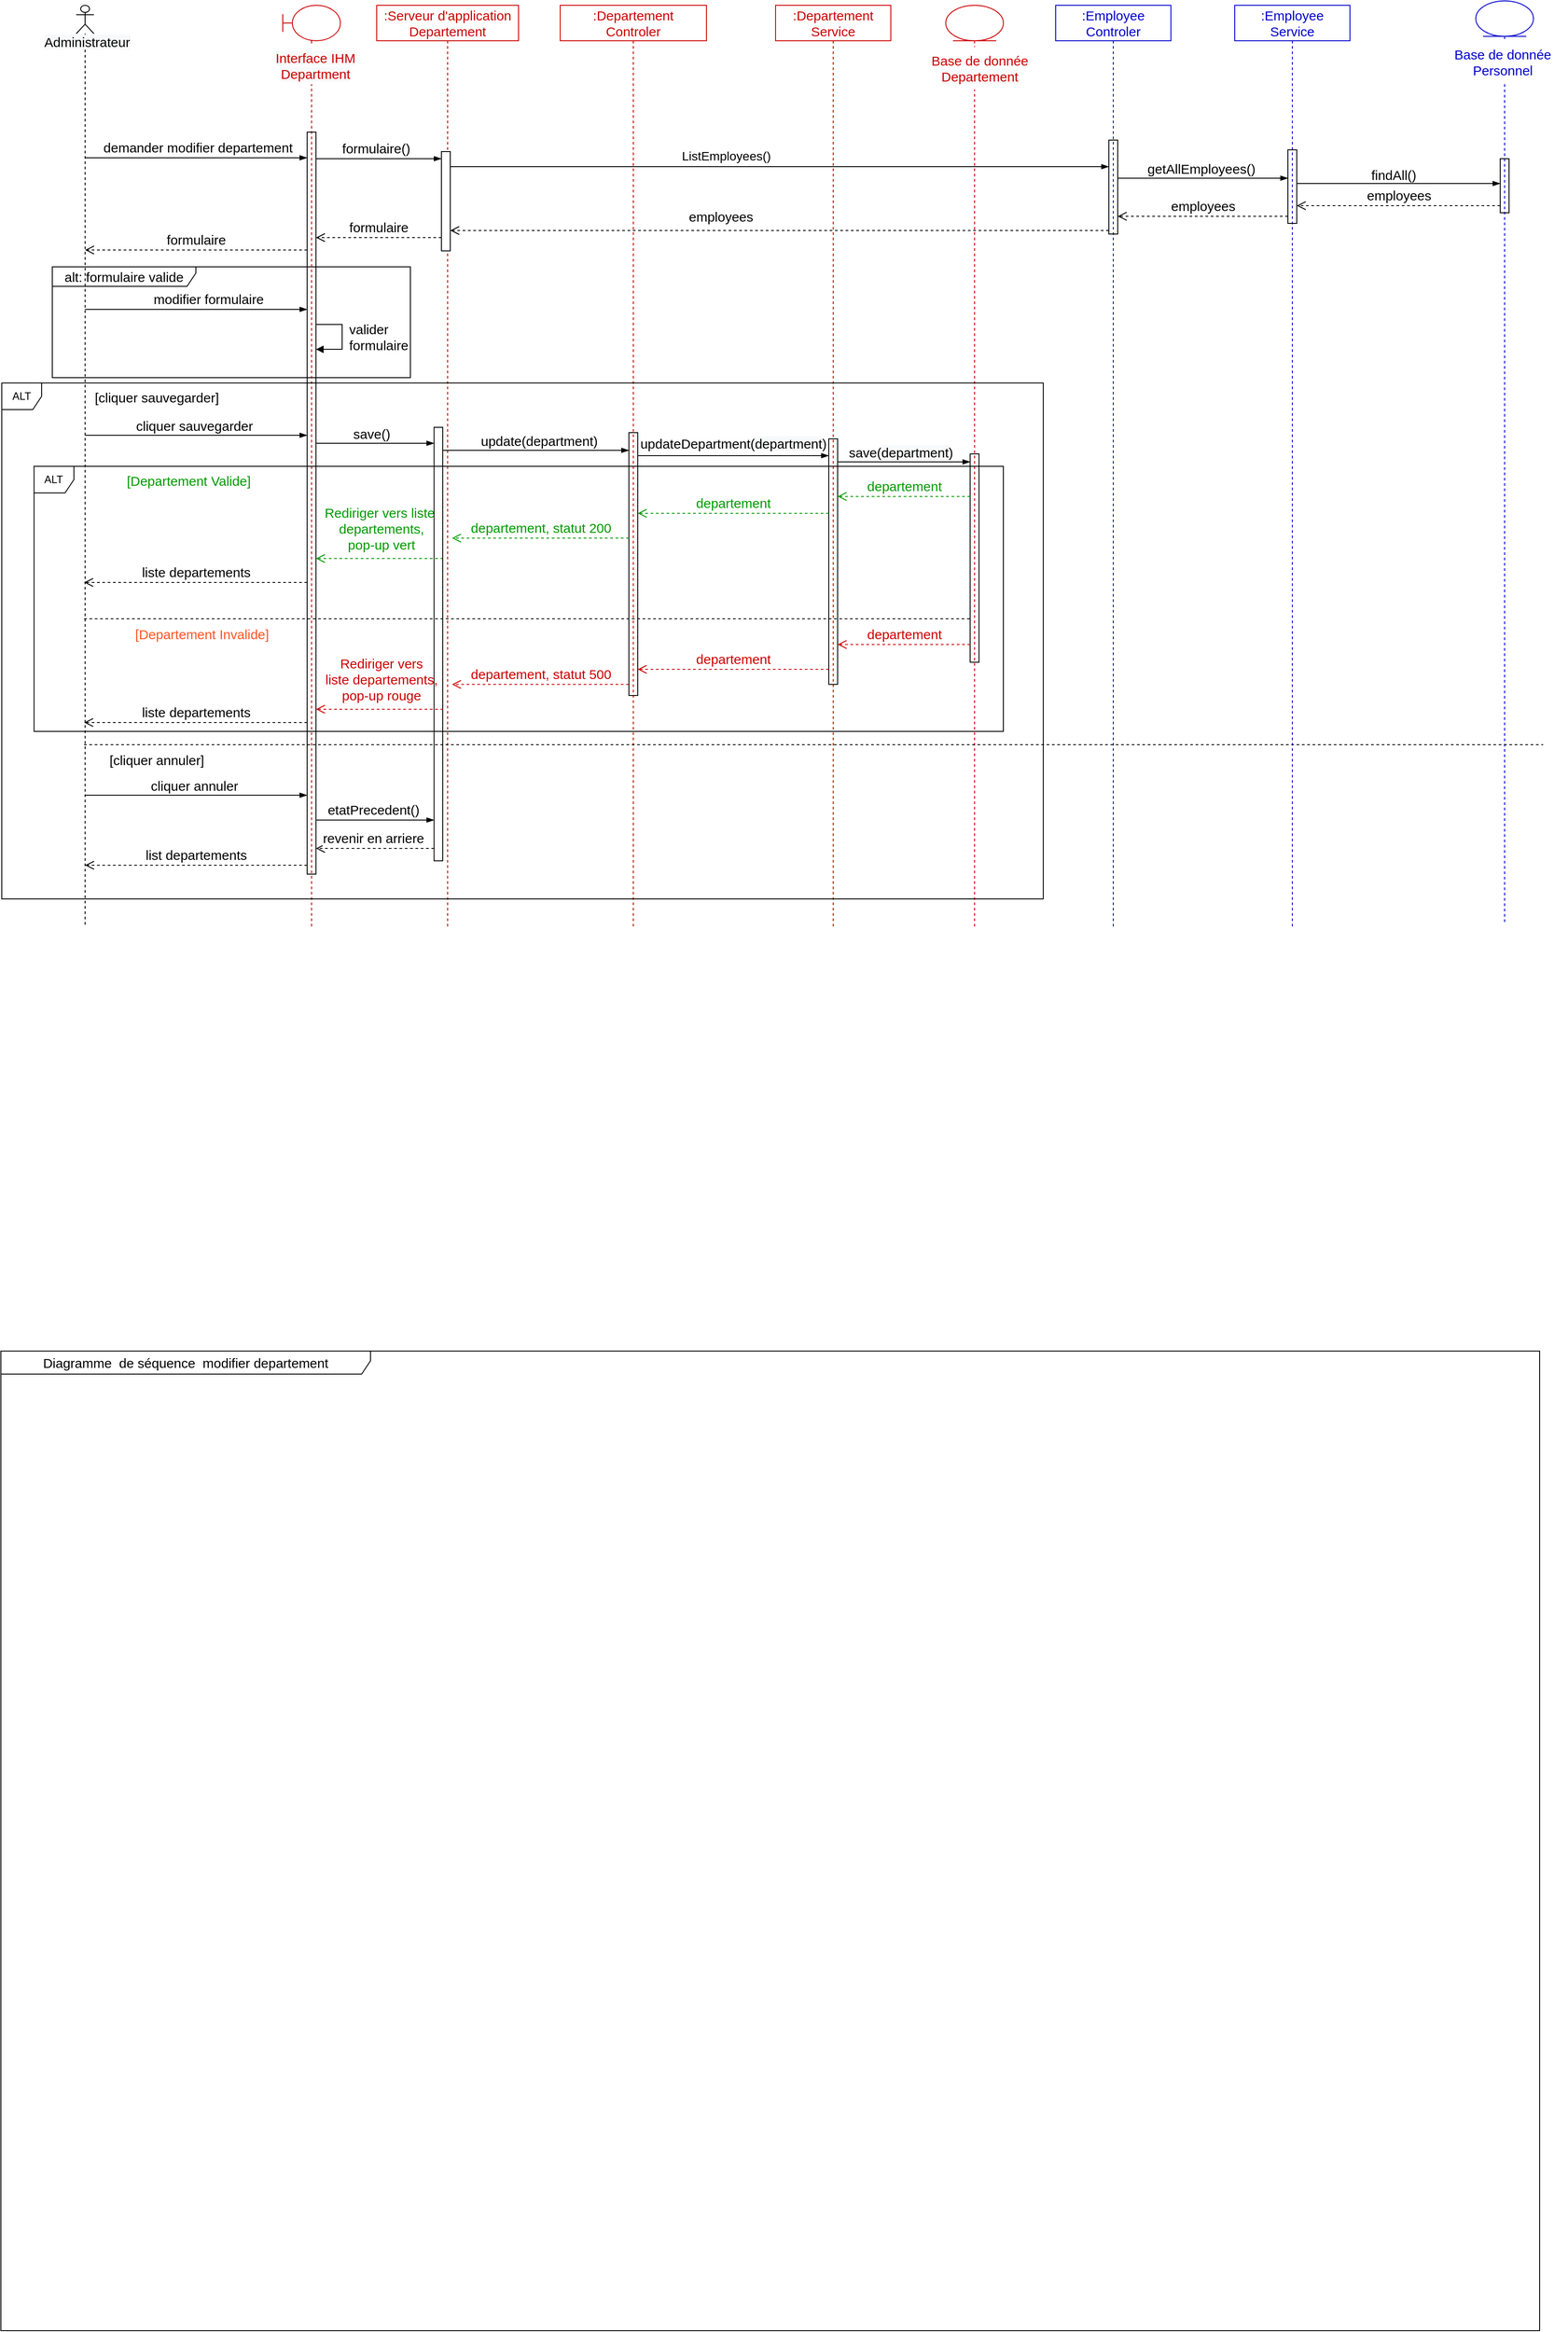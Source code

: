 <mxfile version="20.2.3" type="github">
  <diagram id="Mkl_PsdnmxrldSqLvvV-" name="Page-1">
    <mxGraphModel dx="1138" dy="635" grid="0" gridSize="10" guides="1" tooltips="1" connect="1" arrows="1" fold="1" page="1" pageScale="1" pageWidth="827" pageHeight="1169" math="0" shadow="0">
      <root>
        <mxCell id="0" />
        <mxCell id="1" parent="0" />
        <mxCell id="fcN-yEFnmqgdUuzDJul8-66" value="&lt;font style=&quot;font-size: 15px;&quot;&gt;alt: formulaire valide&lt;/font&gt;" style="shape=umlFrame;whiteSpace=wrap;html=1;width=162;height=22;" vertex="1" parent="1">
          <mxGeometry x="83" y="360" width="404" height="125" as="geometry" />
        </mxCell>
        <mxCell id="fcN-yEFnmqgdUuzDJul8-67" value=":Departement&lt;br&gt;Controler" style="shape=umlLifeline;perimeter=lifelinePerimeter;whiteSpace=wrap;html=1;container=1;collapsible=0;recursiveResize=0;outlineConnect=0;rounded=0;shadow=0;glass=0;sketch=0;fillColor=none;fontSize=15;fontColor=#CC0000;strokeColor=#CC0000;" vertex="1" parent="1">
          <mxGeometry x="656" y="65" width="165" height="1040" as="geometry" />
        </mxCell>
        <mxCell id="fcN-yEFnmqgdUuzDJul8-68" value="" style="html=1;points=[];perimeter=orthogonalPerimeter;rounded=0;shadow=0;glass=0;sketch=0;fontSize=15;fillColor=none;" vertex="1" parent="fcN-yEFnmqgdUuzDJul8-67">
          <mxGeometry x="77.5" y="482" width="10" height="296.5" as="geometry" />
        </mxCell>
        <mxCell id="fcN-yEFnmqgdUuzDJul8-69" style="edgeStyle=none;rounded=0;orthogonalLoop=1;jettySize=auto;html=1;fontSize=15;fontColor=#000000;strokeColor=#000000;endArrow=none;endFill=0;dashed=1;" edge="1" parent="1" target="fcN-yEFnmqgdUuzDJul8-75">
          <mxGeometry relative="1" as="geometry">
            <Array as="points">
              <mxPoint x="238" y="757" />
            </Array>
            <mxPoint x="118.962" y="757.0" as="sourcePoint" />
          </mxGeometry>
        </mxCell>
        <mxCell id="fcN-yEFnmqgdUuzDJul8-70" value="" style="shape=umlLifeline;participant=umlActor;perimeter=lifelinePerimeter;whiteSpace=wrap;html=1;container=1;collapsible=0;recursiveResize=0;verticalAlign=top;spacingTop=36;outlineConnect=0;fillColor=none;size=32;sketch=0;shadow=0;rounded=0;glass=0;" vertex="1" parent="1">
          <mxGeometry x="110" y="65" width="20" height="1040" as="geometry" />
        </mxCell>
        <mxCell id="fcN-yEFnmqgdUuzDJul8-71" value="&lt;span style=&quot;color: rgb(0, 0, 0); font-family: Helvetica; font-size: 15px; font-style: normal; font-variant-ligatures: normal; font-variant-caps: normal; font-weight: 400; letter-spacing: normal; orphans: 2; text-align: center; text-indent: 0px; text-transform: none; widows: 2; word-spacing: 0px; -webkit-text-stroke-width: 0px; background-color: rgb(248, 249, 250); text-decoration-thickness: initial; text-decoration-style: initial; text-decoration-color: initial; float: none; display: inline !important;&quot;&gt;Administrateur&lt;/span&gt;" style="text;whiteSpace=wrap;html=1;fontSize=15;" vertex="1" parent="1">
          <mxGeometry x="72" y="91" width="105" height="36" as="geometry" />
        </mxCell>
        <mxCell id="fcN-yEFnmqgdUuzDJul8-72" value=":Departement&lt;br&gt;Service" style="shape=umlLifeline;perimeter=lifelinePerimeter;whiteSpace=wrap;html=1;container=1;collapsible=0;recursiveResize=0;outlineConnect=0;rounded=0;shadow=0;glass=0;sketch=0;fillColor=none;fontSize=15;fontColor=#CC0000;strokeColor=#CC0000;" vertex="1" parent="1">
          <mxGeometry x="899" y="65" width="130" height="1040" as="geometry" />
        </mxCell>
        <mxCell id="fcN-yEFnmqgdUuzDJul8-73" value="" style="html=1;points=[];perimeter=orthogonalPerimeter;rounded=0;shadow=0;glass=0;sketch=0;fontSize=15;fillColor=none;" vertex="1" parent="fcN-yEFnmqgdUuzDJul8-72">
          <mxGeometry x="60" y="489" width="10" height="277" as="geometry" />
        </mxCell>
        <mxCell id="fcN-yEFnmqgdUuzDJul8-74" value="" style="shape=umlLifeline;participant=umlEntity;perimeter=lifelinePerimeter;whiteSpace=wrap;html=1;container=1;collapsible=0;recursiveResize=0;verticalAlign=top;spacingTop=36;outlineConnect=0;rounded=0;shadow=0;glass=0;sketch=0;fontSize=15;fillColor=none;fontColor=#CC6600;strokeColor=#CC0000;" vertex="1" parent="1">
          <mxGeometry x="1091" y="65" width="65" height="1040" as="geometry" />
        </mxCell>
        <mxCell id="fcN-yEFnmqgdUuzDJul8-75" value="" style="html=1;points=[];perimeter=orthogonalPerimeter;rounded=0;shadow=0;glass=0;sketch=0;fontSize=15;fillColor=none;" vertex="1" parent="fcN-yEFnmqgdUuzDJul8-74">
          <mxGeometry x="27.5" y="506" width="10" height="235" as="geometry" />
        </mxCell>
        <mxCell id="fcN-yEFnmqgdUuzDJul8-76" value="&lt;span style=&quot;font-family: Helvetica; font-size: 15px; font-style: normal; font-variant-ligatures: normal; font-variant-caps: normal; font-weight: 400; letter-spacing: normal; orphans: 2; text-indent: 0px; text-transform: none; widows: 2; word-spacing: 0px; -webkit-text-stroke-width: 0px; text-decoration-thickness: initial; text-decoration-style: initial; text-decoration-color: initial; float: none; display: inline !important;&quot;&gt;Base de donnée&lt;br&gt;&lt;span style=&quot;background-color: rgb(248, 249, 250);&quot;&gt;Departement&lt;/span&gt;&lt;br&gt;&lt;/span&gt;" style="text;whiteSpace=wrap;html=1;fontSize=15;align=center;fillColor=default;fontColor=#CC0000;labelBackgroundColor=default;" vertex="1" parent="fcN-yEFnmqgdUuzDJul8-74">
          <mxGeometry x="-21" y="47" width="119" height="48" as="geometry" />
        </mxCell>
        <mxCell id="fcN-yEFnmqgdUuzDJul8-77" value="" style="shape=umlLifeline;participant=umlBoundary;perimeter=lifelinePerimeter;whiteSpace=wrap;html=1;container=1;collapsible=0;recursiveResize=0;verticalAlign=top;spacingTop=36;outlineConnect=0;rounded=0;shadow=0;glass=0;sketch=0;fontSize=15;fillColor=none;fontColor=#CC6600;strokeColor=#CC0000;" vertex="1" parent="1">
          <mxGeometry x="343" y="65" width="65" height="1040" as="geometry" />
        </mxCell>
        <mxCell id="fcN-yEFnmqgdUuzDJul8-78" value="&lt;span style=&quot;font-family: Helvetica; font-size: 15px; font-style: normal; font-variant-ligatures: normal; font-variant-caps: normal; font-weight: 400; letter-spacing: normal; orphans: 2; text-indent: 0px; text-transform: none; widows: 2; word-spacing: 0px; -webkit-text-stroke-width: 0px; background-color: rgb(248, 249, 250); text-decoration-thickness: initial; text-decoration-style: initial; text-decoration-color: initial; float: none; display: inline !important;&quot;&gt;Interface IHM&lt;/span&gt;&lt;br style=&quot;font-family: Helvetica; font-size: 15px; font-style: normal; font-variant-ligatures: normal; font-variant-caps: normal; font-weight: 400; letter-spacing: normal; orphans: 2; text-indent: 0px; text-transform: none; widows: 2; word-spacing: 0px; -webkit-text-stroke-width: 0px; background-color: rgb(248, 249, 250); text-decoration-thickness: initial; text-decoration-style: initial; text-decoration-color: initial;&quot;&gt;&lt;span style=&quot;font-family: Helvetica; font-size: 15px; font-style: normal; font-variant-ligatures: normal; font-variant-caps: normal; font-weight: 400; letter-spacing: normal; orphans: 2; text-indent: 0px; text-transform: none; widows: 2; word-spacing: 0px; -webkit-text-stroke-width: 0px; background-color: rgb(248, 249, 250); text-decoration-thickness: initial; text-decoration-style: initial; text-decoration-color: initial; float: none; display: inline !important;&quot;&gt;Department&lt;/span&gt;" style="text;whiteSpace=wrap;html=1;fontSize=15;align=center;fillColor=default;fontColor=#CC0000;" vertex="1" parent="fcN-yEFnmqgdUuzDJul8-77">
          <mxGeometry x="-24" y="44" width="122" height="45" as="geometry" />
        </mxCell>
        <mxCell id="fcN-yEFnmqgdUuzDJul8-79" value="" style="html=1;points=[];perimeter=orthogonalPerimeter;rounded=0;shadow=0;glass=0;sketch=0;fontSize=15;fillColor=none;" vertex="1" parent="fcN-yEFnmqgdUuzDJul8-77">
          <mxGeometry x="27.5" y="143" width="10" height="837" as="geometry" />
        </mxCell>
        <mxCell id="fcN-yEFnmqgdUuzDJul8-80" value="valider&lt;br&gt;formulaire" style="edgeStyle=orthogonalEdgeStyle;html=1;align=left;spacingLeft=2;endArrow=block;rounded=0;fontSize=15;labelBackgroundColor=none;" edge="1" parent="fcN-yEFnmqgdUuzDJul8-77">
          <mxGeometry x="-0.001" y="4" relative="1" as="geometry">
            <mxPoint x="37.5" y="360.037" as="sourcePoint" />
            <Array as="points">
              <mxPoint x="67" y="360" />
              <mxPoint x="67" y="388" />
            </Array>
            <mxPoint x="37.5" y="388.037" as="targetPoint" />
            <mxPoint as="offset" />
          </mxGeometry>
        </mxCell>
        <mxCell id="fcN-yEFnmqgdUuzDJul8-81" value="" style="edgeStyle=elbowEdgeStyle;fontSize=12;html=1;endArrow=blockThin;endFill=1;rounded=0;" edge="1" parent="1" source="fcN-yEFnmqgdUuzDJul8-70" target="fcN-yEFnmqgdUuzDJul8-79">
          <mxGeometry width="160" relative="1" as="geometry">
            <mxPoint x="628" y="319" as="sourcePoint" />
            <mxPoint x="788" y="319" as="targetPoint" />
            <Array as="points">
              <mxPoint x="190" y="237" />
              <mxPoint x="171" y="210" />
            </Array>
          </mxGeometry>
        </mxCell>
        <mxCell id="fcN-yEFnmqgdUuzDJul8-82" value="demander modifier departement" style="edgeLabel;html=1;align=center;verticalAlign=middle;resizable=0;points=[];fontSize=15;" vertex="1" connectable="0" parent="fcN-yEFnmqgdUuzDJul8-81">
          <mxGeometry x="-0.395" relative="1" as="geometry">
            <mxPoint x="51" y="-12" as="offset" />
          </mxGeometry>
        </mxCell>
        <mxCell id="fcN-yEFnmqgdUuzDJul8-83" value="" style="edgeStyle=elbowEdgeStyle;fontSize=12;html=1;endArrow=blockThin;endFill=1;rounded=0;" edge="1" parent="1" source="fcN-yEFnmqgdUuzDJul8-68" target="fcN-yEFnmqgdUuzDJul8-73">
          <mxGeometry width="160" relative="1" as="geometry">
            <mxPoint x="743.5" y="573" as="sourcePoint" />
            <mxPoint x="959" y="573" as="targetPoint" />
            <Array as="points">
              <mxPoint x="778" y="573" />
              <mxPoint x="753" y="364" />
              <mxPoint x="602" y="349" />
              <mxPoint x="527" y="378" />
            </Array>
          </mxGeometry>
        </mxCell>
        <mxCell id="fcN-yEFnmqgdUuzDJul8-84" value="updateDepartment(&lt;span style=&quot;background-color: rgb(248, 249, 250);&quot;&gt;department&lt;/span&gt;)" style="edgeLabel;html=1;align=center;verticalAlign=middle;resizable=0;points=[];fontSize=15;" vertex="1" connectable="0" parent="fcN-yEFnmqgdUuzDJul8-83">
          <mxGeometry x="0.124" relative="1" as="geometry">
            <mxPoint x="-14" y="-14" as="offset" />
          </mxGeometry>
        </mxCell>
        <mxCell id="fcN-yEFnmqgdUuzDJul8-85" value="" style="edgeStyle=elbowEdgeStyle;fontSize=12;html=1;endArrow=blockThin;endFill=1;rounded=0;" edge="1" parent="1" source="fcN-yEFnmqgdUuzDJul8-73" target="fcN-yEFnmqgdUuzDJul8-75">
          <mxGeometry width="160" relative="1" as="geometry">
            <mxPoint x="474" y="404" as="sourcePoint" />
            <mxPoint x="634" y="404" as="targetPoint" />
            <Array as="points">
              <mxPoint x="1060" y="580" />
              <mxPoint x="969" y="591" />
              <mxPoint x="766" y="367" />
            </Array>
          </mxGeometry>
        </mxCell>
        <mxCell id="fcN-yEFnmqgdUuzDJul8-86" value="save(&lt;span style=&quot;background-color: rgb(248, 249, 250);&quot;&gt;department&lt;/span&gt;)" style="edgeLabel;html=1;align=center;verticalAlign=middle;resizable=0;points=[];fontSize=15;" vertex="1" connectable="0" parent="fcN-yEFnmqgdUuzDJul8-85">
          <mxGeometry x="-0.356" y="2" relative="1" as="geometry">
            <mxPoint x="23" y="-9" as="offset" />
          </mxGeometry>
        </mxCell>
        <mxCell id="fcN-yEFnmqgdUuzDJul8-87" value="&lt;font color=&quot;#009900&quot;&gt;departement&lt;/font&gt;" style="html=1;verticalAlign=bottom;endArrow=open;dashed=1;endSize=8;rounded=0;fontSize=15;strokeColor=#009900;" edge="1" parent="1" source="fcN-yEFnmqgdUuzDJul8-75" target="fcN-yEFnmqgdUuzDJul8-73">
          <mxGeometry relative="1" as="geometry">
            <mxPoint x="806" y="391" as="sourcePoint" />
            <mxPoint x="668" y="391" as="targetPoint" />
            <Array as="points">
              <mxPoint x="1025" y="619" />
            </Array>
          </mxGeometry>
        </mxCell>
        <mxCell id="fcN-yEFnmqgdUuzDJul8-88" value="&lt;span style=&quot;color: rgb(0, 153, 0);&quot;&gt;departement&lt;/span&gt;" style="html=1;verticalAlign=bottom;endArrow=open;dashed=1;endSize=8;rounded=0;fontSize=15;strokeColor=#009900;" edge="1" parent="1" source="fcN-yEFnmqgdUuzDJul8-73" target="fcN-yEFnmqgdUuzDJul8-68">
          <mxGeometry relative="1" as="geometry">
            <mxPoint x="658" y="396" as="sourcePoint" />
            <mxPoint x="477" y="396" as="targetPoint" />
            <Array as="points">
              <mxPoint x="895" y="638" />
            </Array>
          </mxGeometry>
        </mxCell>
        <mxCell id="fcN-yEFnmqgdUuzDJul8-89" value=":Serveur d&#39;application&lt;br&gt;Departement" style="shape=umlLifeline;perimeter=lifelinePerimeter;whiteSpace=wrap;html=1;container=1;collapsible=0;recursiveResize=0;outlineConnect=0;rounded=0;shadow=0;glass=0;sketch=0;fillColor=none;fontSize=15;fontColor=#CC0000;strokeColor=#CC0000;" vertex="1" parent="1">
          <mxGeometry x="449" y="65" width="160" height="1040" as="geometry" />
        </mxCell>
        <mxCell id="fcN-yEFnmqgdUuzDJul8-90" value="" style="html=1;points=[];perimeter=orthogonalPerimeter;" vertex="1" parent="fcN-yEFnmqgdUuzDJul8-89">
          <mxGeometry x="73" y="165" width="10" height="112" as="geometry" />
        </mxCell>
        <mxCell id="fcN-yEFnmqgdUuzDJul8-91" value="" style="fontSize=12;html=1;endArrow=blockThin;endFill=1;rounded=0;" edge="1" parent="1" source="fcN-yEFnmqgdUuzDJul8-79" target="fcN-yEFnmqgdUuzDJul8-90">
          <mxGeometry width="160" relative="1" as="geometry">
            <mxPoint x="294" y="256" as="sourcePoint" />
            <mxPoint x="599" y="366" as="targetPoint" />
            <Array as="points">
              <mxPoint x="382" y="238" />
            </Array>
          </mxGeometry>
        </mxCell>
        <mxCell id="fcN-yEFnmqgdUuzDJul8-92" value="formulaire()" style="edgeLabel;html=1;align=center;verticalAlign=middle;resizable=0;points=[];fontSize=15;" vertex="1" connectable="0" parent="fcN-yEFnmqgdUuzDJul8-91">
          <mxGeometry x="-0.006" y="-3" relative="1" as="geometry">
            <mxPoint x="-3" y="-15" as="offset" />
          </mxGeometry>
        </mxCell>
        <mxCell id="fcN-yEFnmqgdUuzDJul8-93" value="&lt;font style=&quot;font-size: 15px;&quot;&gt;formulaire&lt;/font&gt;" style="html=1;verticalAlign=bottom;endArrow=open;dashed=1;endSize=8;rounded=0;" edge="1" parent="1" source="fcN-yEFnmqgdUuzDJul8-90" target="fcN-yEFnmqgdUuzDJul8-79">
          <mxGeometry relative="1" as="geometry">
            <mxPoint x="438" y="323" as="sourcePoint" />
            <mxPoint x="358" y="323" as="targetPoint" />
            <Array as="points">
              <mxPoint x="469" y="327" />
            </Array>
          </mxGeometry>
        </mxCell>
        <mxCell id="fcN-yEFnmqgdUuzDJul8-94" value="&lt;font style=&quot;font-size: 15px;&quot;&gt;formulaire&lt;/font&gt;" style="html=1;verticalAlign=bottom;endArrow=open;dashed=1;endSize=8;rounded=0;" edge="1" parent="1" source="fcN-yEFnmqgdUuzDJul8-79" target="fcN-yEFnmqgdUuzDJul8-70">
          <mxGeometry relative="1" as="geometry">
            <mxPoint x="300.5" y="298" as="sourcePoint" />
            <mxPoint x="119.667" y="298" as="targetPoint" />
            <Array as="points">
              <mxPoint x="339" y="341" />
            </Array>
          </mxGeometry>
        </mxCell>
        <mxCell id="fcN-yEFnmqgdUuzDJul8-95" value="" style="fontSize=12;html=1;endArrow=blockThin;endFill=1;rounded=0;" edge="1" parent="1">
          <mxGeometry width="160" relative="1" as="geometry">
            <mxPoint x="119.759" y="408" as="sourcePoint" />
            <mxPoint x="370.5" y="408" as="targetPoint" />
            <Array as="points">
              <mxPoint x="255" y="408" />
            </Array>
          </mxGeometry>
        </mxCell>
        <mxCell id="fcN-yEFnmqgdUuzDJul8-96" value="modifier formulaire" style="edgeLabel;html=1;align=center;verticalAlign=middle;resizable=0;points=[];fontSize=15;" vertex="1" connectable="0" parent="fcN-yEFnmqgdUuzDJul8-95">
          <mxGeometry x="0.128" y="-4" relative="1" as="geometry">
            <mxPoint x="-3" y="-16" as="offset" />
          </mxGeometry>
        </mxCell>
        <mxCell id="fcN-yEFnmqgdUuzDJul8-97" value="" style="fontSize=12;html=1;endArrow=blockThin;endFill=1;rounded=0;" edge="1" parent="1" source="fcN-yEFnmqgdUuzDJul8-79" target="fcN-yEFnmqgdUuzDJul8-107">
          <mxGeometry width="160" relative="1" as="geometry">
            <mxPoint x="380.5" y="542.0" as="sourcePoint" />
            <mxPoint x="524" y="542" as="targetPoint" />
            <Array as="points">
              <mxPoint x="487" y="559" />
            </Array>
          </mxGeometry>
        </mxCell>
        <mxCell id="fcN-yEFnmqgdUuzDJul8-98" value="save()" style="edgeLabel;html=1;align=center;verticalAlign=middle;resizable=0;points=[];labelBackgroundColor=none;fontSize=15;" vertex="1" connectable="0" parent="fcN-yEFnmqgdUuzDJul8-97">
          <mxGeometry x="-0.081" y="1" relative="1" as="geometry">
            <mxPoint x="1" y="-10" as="offset" />
          </mxGeometry>
        </mxCell>
        <mxCell id="fcN-yEFnmqgdUuzDJul8-99" value="" style="fontSize=12;html=1;endArrow=blockThin;endFill=1;rounded=0;" edge="1" parent="1" source="fcN-yEFnmqgdUuzDJul8-107" target="fcN-yEFnmqgdUuzDJul8-68">
          <mxGeometry width="160" relative="1" as="geometry">
            <mxPoint x="534" y="567" as="sourcePoint" />
            <mxPoint x="733.5" y="567" as="targetPoint" />
            <Array as="points">
              <mxPoint x="552" y="567" />
            </Array>
          </mxGeometry>
        </mxCell>
        <mxCell id="fcN-yEFnmqgdUuzDJul8-100" value="&lt;span style=&quot;font-size: 15px;&quot;&gt;update(department)&lt;/span&gt;" style="edgeLabel;html=1;align=center;verticalAlign=middle;resizable=0;points=[];labelBackgroundColor=none;fontSize=15;" vertex="1" connectable="0" parent="fcN-yEFnmqgdUuzDJul8-99">
          <mxGeometry x="0.25" relative="1" as="geometry">
            <mxPoint x="-23" y="-11" as="offset" />
          </mxGeometry>
        </mxCell>
        <mxCell id="fcN-yEFnmqgdUuzDJul8-101" value="&lt;span style=&quot;color: rgb(0, 153, 0);&quot;&gt;departement&lt;/span&gt;&lt;font color=&quot;#009900&quot;&gt;, statut 200&lt;/font&gt;" style="html=1;verticalAlign=bottom;endArrow=open;dashed=1;endSize=8;rounded=0;fontSize=15;strokeColor=#009900;" edge="1" parent="1" source="fcN-yEFnmqgdUuzDJul8-68">
          <mxGeometry relative="1" as="geometry">
            <mxPoint x="661" y="638" as="sourcePoint" />
            <mxPoint x="534" y="666" as="targetPoint" />
            <Array as="points">
              <mxPoint x="633" y="666" />
            </Array>
          </mxGeometry>
        </mxCell>
        <mxCell id="fcN-yEFnmqgdUuzDJul8-102" value="&lt;font color=&quot;#009900&quot;&gt;Rediriger vers liste&amp;nbsp;&lt;br&gt;&lt;/font&gt;&lt;span style=&quot;color: rgb(0, 153, 0);&quot;&gt;departements&lt;/span&gt;&lt;font color=&quot;#009900&quot;&gt;,&lt;br&gt;pop-up vert&lt;br&gt;&lt;/font&gt;" style="html=1;verticalAlign=bottom;endArrow=open;dashed=1;endSize=8;rounded=0;fontSize=15;strokeColor=#009900;" edge="1" parent="1">
          <mxGeometry x="-0.014" y="-4" relative="1" as="geometry">
            <mxPoint x="524" y="689" as="sourcePoint" />
            <mxPoint x="380.5" y="689" as="targetPoint" />
            <Array as="points">
              <mxPoint x="459" y="689" />
            </Array>
            <mxPoint as="offset" />
          </mxGeometry>
        </mxCell>
        <mxCell id="fcN-yEFnmqgdUuzDJul8-103" value="&lt;font color=&quot;#000000&quot;&gt;liste departements&lt;/font&gt;" style="html=1;verticalAlign=bottom;endArrow=open;dashed=1;endSize=8;rounded=0;fontSize=15;fontColor=#009900;strokeColor=#000000;" edge="1" parent="1">
          <mxGeometry relative="1" as="geometry">
            <mxPoint x="370.5" y="716" as="sourcePoint" />
            <mxPoint x="118.962" y="716" as="targetPoint" />
            <Array as="points">
              <mxPoint x="274" y="716" />
            </Array>
          </mxGeometry>
        </mxCell>
        <mxCell id="fcN-yEFnmqgdUuzDJul8-104" value="" style="group" vertex="1" connectable="0" parent="1">
          <mxGeometry x="37" y="381" width="1755" height="745" as="geometry" />
        </mxCell>
        <mxCell id="fcN-yEFnmqgdUuzDJul8-111" value="ALT" style="shape=umlFrame;whiteSpace=wrap;html=1;width=45;height=30;" vertex="1" parent="fcN-yEFnmqgdUuzDJul8-104">
          <mxGeometry x="-11.0" y="110" width="1175" height="582" as="geometry" />
        </mxCell>
        <mxCell id="fcN-yEFnmqgdUuzDJul8-105" value="&lt;div style=&quot;text-align: left; font-size: 15px;&quot;&gt;&lt;span style=&quot;background-color: initial; font-size: 15px;&quot;&gt;[Departement&amp;nbsp;&lt;/span&gt;&lt;span style=&quot;background-color: initial; text-align: right; font-size: 15px;&quot;&gt;Valide]&lt;/span&gt;&lt;/div&gt;" style="text;html=1;strokeColor=none;fillColor=none;align=center;verticalAlign=middle;whiteSpace=wrap;rounded=0;fontSize=15;fontColor=#009900;" vertex="1" parent="fcN-yEFnmqgdUuzDJul8-104">
          <mxGeometry x="99.136" y="207.74" width="201.749" height="24.35" as="geometry" />
        </mxCell>
        <mxCell id="fcN-yEFnmqgdUuzDJul8-106" value="[Departement Invalide]" style="text;html=1;strokeColor=none;fillColor=none;align=center;verticalAlign=middle;whiteSpace=wrap;rounded=0;fontSize=15;fontColor=#FF5521;" vertex="1" parent="fcN-yEFnmqgdUuzDJul8-104">
          <mxGeometry x="132.921" y="382.002" width="163.512" height="22.604" as="geometry" />
        </mxCell>
        <mxCell id="fcN-yEFnmqgdUuzDJul8-107" value="" style="html=1;points=[];perimeter=orthogonalPerimeter;rounded=0;shadow=0;glass=0;sketch=0;fontSize=15;fillColor=none;" vertex="1" parent="fcN-yEFnmqgdUuzDJul8-104">
          <mxGeometry x="476.727" y="160" width="9.769" height="489" as="geometry" />
        </mxCell>
        <mxCell id="fcN-yEFnmqgdUuzDJul8-108" value="&lt;div style=&quot;text-align: left;&quot;&gt;&lt;span style=&quot;color: rgb(0, 0, 0); text-align: center; background-color: rgb(255, 255, 255);&quot;&gt;&lt;font style=&quot;font-size: 15px;&quot;&gt;[cliquer sauvegarder]&lt;/font&gt;&lt;/span&gt;&lt;br&gt;&lt;/div&gt;" style="text;html=1;strokeColor=none;fillColor=none;align=center;verticalAlign=bottom;whiteSpace=wrap;rounded=0;fontSize=15;fontColor=#009900;" vertex="1" parent="fcN-yEFnmqgdUuzDJul8-104">
          <mxGeometry x="89.875" y="114" width="148.489" height="24.35" as="geometry" />
        </mxCell>
        <mxCell id="fcN-yEFnmqgdUuzDJul8-109" value="&lt;div style=&quot;text-align: left;&quot;&gt;&lt;span style=&quot;color: rgb(0, 0, 0); text-align: center; background-color: rgb(255, 255, 255);&quot;&gt;&lt;font style=&quot;font-size: 15px;&quot;&gt;[cliquer annuler]&lt;/font&gt;&lt;/span&gt;&lt;br&gt;&lt;/div&gt;" style="text;html=1;strokeColor=none;fillColor=none;align=center;verticalAlign=bottom;whiteSpace=wrap;rounded=0;fontSize=15;fontColor=#009900;" vertex="1" parent="fcN-yEFnmqgdUuzDJul8-104">
          <mxGeometry x="89.875" y="523" width="148.489" height="24.35" as="geometry" />
        </mxCell>
        <mxCell id="fcN-yEFnmqgdUuzDJul8-110" value="ALT" style="shape=umlFrame;whiteSpace=wrap;html=1;width=45;height=30;" vertex="1" parent="fcN-yEFnmqgdUuzDJul8-104">
          <mxGeometry x="25.4" y="204" width="1093.6" height="299" as="geometry" />
        </mxCell>
        <mxCell id="fcN-yEFnmqgdUuzDJul8-112" value="&lt;font color=&quot;#cc0000&quot;&gt;departement&lt;/font&gt;" style="html=1;verticalAlign=bottom;endArrow=open;dashed=1;endSize=8;rounded=0;fontSize=15;fontColor=#000000;strokeColor=#CC0000;" edge="1" parent="1" source="fcN-yEFnmqgdUuzDJul8-75" target="fcN-yEFnmqgdUuzDJul8-73">
          <mxGeometry relative="1" as="geometry">
            <mxPoint x="680" y="796" as="sourcePoint" />
            <mxPoint x="600" y="796" as="targetPoint" />
            <Array as="points">
              <mxPoint x="1038" y="786" />
            </Array>
          </mxGeometry>
        </mxCell>
        <mxCell id="fcN-yEFnmqgdUuzDJul8-113" value="&lt;span style=&quot;color: rgb(204, 0, 0);&quot;&gt;departement&lt;/span&gt;" style="html=1;verticalAlign=bottom;endArrow=open;dashed=1;endSize=8;rounded=0;fontSize=15;fontColor=#000000;strokeColor=#CC0000;" edge="1" parent="1" source="fcN-yEFnmqgdUuzDJul8-73" target="fcN-yEFnmqgdUuzDJul8-68">
          <mxGeometry relative="1" as="geometry">
            <mxPoint x="915" y="826" as="sourcePoint" />
            <mxPoint x="744" y="826" as="targetPoint" />
            <Array as="points">
              <mxPoint x="879" y="814" />
            </Array>
          </mxGeometry>
        </mxCell>
        <mxCell id="fcN-yEFnmqgdUuzDJul8-114" value="&lt;span style=&quot;color: rgb(204, 0, 0);&quot;&gt;departement&lt;/span&gt;&lt;font color=&quot;#cc0000&quot;&gt;, statut 500&lt;/font&gt;" style="html=1;verticalAlign=bottom;endArrow=open;dashed=1;endSize=8;rounded=0;fontSize=15;fontColor=#000000;strokeColor=#CC0000;" edge="1" parent="1" source="fcN-yEFnmqgdUuzDJul8-68">
          <mxGeometry relative="1" as="geometry">
            <mxPoint x="651" y="823" as="sourcePoint" />
            <mxPoint x="534" y="831" as="targetPoint" />
            <Array as="points">
              <mxPoint x="619" y="831" />
            </Array>
          </mxGeometry>
        </mxCell>
        <mxCell id="fcN-yEFnmqgdUuzDJul8-115" value="&lt;font color=&quot;#cc0000&quot;&gt;Rediriger vers &lt;br&gt;liste&amp;nbsp;&lt;/font&gt;&lt;span style=&quot;color: rgb(204, 0, 0);&quot;&gt;departements&lt;/span&gt;&lt;font color=&quot;#cc0000&quot;&gt;,&lt;br&gt;pop-up rouge&lt;/font&gt;" style="html=1;verticalAlign=bottom;endArrow=open;dashed=1;endSize=8;rounded=0;fontSize=15;strokeColor=#CC0000;labelBackgroundColor=none;" edge="1" parent="1">
          <mxGeometry x="-0.014" y="-4" relative="1" as="geometry">
            <mxPoint x="524" y="859" as="sourcePoint" />
            <mxPoint x="380.5" y="859" as="targetPoint" />
            <Array as="points">
              <mxPoint x="445" y="859" />
            </Array>
            <mxPoint as="offset" />
          </mxGeometry>
        </mxCell>
        <mxCell id="fcN-yEFnmqgdUuzDJul8-116" value="&lt;font color=&quot;#000000&quot;&gt;liste&amp;nbsp;&lt;/font&gt;&lt;span style=&quot;color: rgb(0, 0, 0);&quot;&gt;departements&lt;/span&gt;" style="html=1;verticalAlign=bottom;endArrow=open;dashed=1;endSize=8;rounded=0;fontSize=15;fontColor=#009900;strokeColor=#000000;" edge="1" parent="1">
          <mxGeometry relative="1" as="geometry">
            <mxPoint x="370.5" y="874" as="sourcePoint" />
            <mxPoint x="118.962" y="874" as="targetPoint" />
            <Array as="points">
              <mxPoint x="231" y="874" />
            </Array>
          </mxGeometry>
        </mxCell>
        <mxCell id="fcN-yEFnmqgdUuzDJul8-117" value=":Employee&lt;br&gt;Controler" style="shape=umlLifeline;perimeter=lifelinePerimeter;whiteSpace=wrap;html=1;container=1;collapsible=0;recursiveResize=0;outlineConnect=0;rounded=0;shadow=0;glass=0;sketch=0;fillColor=none;fontSize=15;strokeColor=#0000CC;fontColor=#0000CC;" vertex="1" parent="1">
          <mxGeometry x="1215" y="65" width="130" height="1040" as="geometry" />
        </mxCell>
        <mxCell id="fcN-yEFnmqgdUuzDJul8-118" value="" style="html=1;points=[];perimeter=orthogonalPerimeter;rounded=0;shadow=0;glass=0;sketch=0;fontSize=15;fillColor=none;" vertex="1" parent="fcN-yEFnmqgdUuzDJul8-117">
          <mxGeometry x="60" y="152" width="10" height="106" as="geometry" />
        </mxCell>
        <mxCell id="fcN-yEFnmqgdUuzDJul8-119" value="" style="shape=umlLifeline;participant=umlEntity;perimeter=lifelinePerimeter;whiteSpace=wrap;html=1;container=1;collapsible=0;recursiveResize=0;verticalAlign=top;spacingTop=36;outlineConnect=0;rounded=0;shadow=0;glass=0;sketch=0;fontSize=15;fillColor=none;strokeColor=#0000CC;" vertex="1" parent="1">
          <mxGeometry x="1689" y="60" width="65" height="1040" as="geometry" />
        </mxCell>
        <mxCell id="fcN-yEFnmqgdUuzDJul8-120" value="Base de donnée&lt;br&gt;Personnel" style="text;whiteSpace=wrap;html=1;fontSize=15;align=center;fillColor=default;fontColor=#0000CC;" vertex="1" parent="fcN-yEFnmqgdUuzDJul8-119">
          <mxGeometry x="-33" y="45" width="127" height="48" as="geometry" />
        </mxCell>
        <mxCell id="fcN-yEFnmqgdUuzDJul8-121" value="" style="html=1;points=[];perimeter=orthogonalPerimeter;rounded=0;shadow=0;glass=0;sketch=0;fontSize=15;fillColor=none;" vertex="1" parent="fcN-yEFnmqgdUuzDJul8-119">
          <mxGeometry x="27.5" y="178" width="10" height="61" as="geometry" />
        </mxCell>
        <mxCell id="fcN-yEFnmqgdUuzDJul8-122" value=":Employee&lt;br&gt;Service" style="shape=umlLifeline;perimeter=lifelinePerimeter;whiteSpace=wrap;html=1;container=1;collapsible=0;recursiveResize=0;outlineConnect=0;rounded=0;shadow=0;glass=0;sketch=0;fillColor=none;fontSize=15;strokeColor=#0000CC;fontColor=#0000CC;" vertex="1" parent="1">
          <mxGeometry x="1417" y="65" width="130" height="1040" as="geometry" />
        </mxCell>
        <mxCell id="fcN-yEFnmqgdUuzDJul8-123" value="" style="html=1;points=[];perimeter=orthogonalPerimeter;rounded=0;shadow=0;glass=0;sketch=0;fontSize=15;fillColor=none;" vertex="1" parent="fcN-yEFnmqgdUuzDJul8-122">
          <mxGeometry x="60" y="163" width="10" height="83" as="geometry" />
        </mxCell>
        <mxCell id="fcN-yEFnmqgdUuzDJul8-124" value="" style="edgeStyle=elbowEdgeStyle;fontSize=12;html=1;endArrow=blockThin;endFill=1;rounded=0;fontColor=#CC0000;" edge="1" parent="1" source="fcN-yEFnmqgdUuzDJul8-90" target="fcN-yEFnmqgdUuzDJul8-118">
          <mxGeometry width="160" relative="1" as="geometry">
            <mxPoint x="841" y="372" as="sourcePoint" />
            <mxPoint x="1001" y="372" as="targetPoint" />
            <Array as="points">
              <mxPoint x="1209" y="247" />
            </Array>
          </mxGeometry>
        </mxCell>
        <mxCell id="fcN-yEFnmqgdUuzDJul8-125" value="&lt;font style=&quot;font-size: 14px;&quot;&gt;ListEmployees()&lt;/font&gt;" style="edgeLabel;html=1;align=center;verticalAlign=middle;resizable=0;points=[];fontColor=#000000;" vertex="1" connectable="0" parent="fcN-yEFnmqgdUuzDJul8-124">
          <mxGeometry x="-0.164" y="-2" relative="1" as="geometry">
            <mxPoint y="-14" as="offset" />
          </mxGeometry>
        </mxCell>
        <mxCell id="fcN-yEFnmqgdUuzDJul8-126" value="" style="edgeStyle=elbowEdgeStyle;fontSize=12;html=1;endArrow=blockThin;endFill=1;rounded=0;" edge="1" parent="1" source="fcN-yEFnmqgdUuzDJul8-123" target="fcN-yEFnmqgdUuzDJul8-121">
          <mxGeometry width="160" relative="1" as="geometry">
            <mxPoint x="1015" y="313" as="sourcePoint" />
            <mxPoint x="1225" y="280" as="targetPoint" />
            <Array as="points">
              <mxPoint x="1612" y="266" />
              <mxPoint x="1590" y="254" />
              <mxPoint x="1427" y="263" />
              <mxPoint x="917" y="318" />
            </Array>
          </mxGeometry>
        </mxCell>
        <mxCell id="fcN-yEFnmqgdUuzDJul8-127" value="findAll()" style="edgeLabel;html=1;align=center;verticalAlign=middle;resizable=0;points=[];fontSize=15;labelBackgroundColor=none;" vertex="1" connectable="0" parent="fcN-yEFnmqgdUuzDJul8-126">
          <mxGeometry x="-0.356" y="2" relative="1" as="geometry">
            <mxPoint x="35" y="-8" as="offset" />
          </mxGeometry>
        </mxCell>
        <mxCell id="fcN-yEFnmqgdUuzDJul8-128" value="" style="edgeStyle=elbowEdgeStyle;fontSize=12;html=1;endArrow=blockThin;endFill=1;rounded=0;" edge="1" parent="1" source="fcN-yEFnmqgdUuzDJul8-118" target="fcN-yEFnmqgdUuzDJul8-123">
          <mxGeometry width="160" relative="1" as="geometry">
            <mxPoint x="1327" y="273" as="sourcePoint" />
            <mxPoint x="1571" y="273" as="targetPoint" />
            <Array as="points">
              <mxPoint x="1461" y="260" />
              <mxPoint x="1470" y="273" />
              <mxPoint x="1319" y="258" />
              <mxPoint x="1244" y="287" />
            </Array>
          </mxGeometry>
        </mxCell>
        <mxCell id="fcN-yEFnmqgdUuzDJul8-129" value="getAllEmployees()" style="edgeLabel;html=1;align=center;verticalAlign=middle;resizable=0;points=[];fontSize=15;labelBackgroundColor=none;" vertex="1" connectable="0" parent="fcN-yEFnmqgdUuzDJul8-128">
          <mxGeometry x="0.124" relative="1" as="geometry">
            <mxPoint x="-14" y="-11" as="offset" />
          </mxGeometry>
        </mxCell>
        <mxCell id="fcN-yEFnmqgdUuzDJul8-130" value="employees" style="html=1;verticalAlign=bottom;endArrow=open;dashed=1;endSize=8;rounded=0;fontSize=15;" edge="1" parent="1" source="fcN-yEFnmqgdUuzDJul8-121" target="fcN-yEFnmqgdUuzDJul8-123">
          <mxGeometry relative="1" as="geometry">
            <mxPoint x="1704.5" y="459" as="sourcePoint" />
            <mxPoint x="1553" y="459" as="targetPoint" />
            <Array as="points">
              <mxPoint x="1668" y="291" />
            </Array>
          </mxGeometry>
        </mxCell>
        <mxCell id="fcN-yEFnmqgdUuzDJul8-131" value="employees" style="html=1;verticalAlign=bottom;endArrow=open;dashed=1;endSize=8;rounded=0;fontSize=15;" edge="1" parent="1" source="fcN-yEFnmqgdUuzDJul8-123" target="fcN-yEFnmqgdUuzDJul8-118">
          <mxGeometry relative="1" as="geometry">
            <mxPoint x="1535.5" y="296" as="sourcePoint" />
            <mxPoint x="1385" y="296" as="targetPoint" />
            <Array as="points">
              <mxPoint x="1451" y="303" />
            </Array>
          </mxGeometry>
        </mxCell>
        <mxCell id="fcN-yEFnmqgdUuzDJul8-132" value="employees" style="html=1;verticalAlign=bottom;endArrow=open;dashed=1;endSize=8;rounded=0;fontSize=15;" edge="1" parent="1" source="fcN-yEFnmqgdUuzDJul8-118" target="fcN-yEFnmqgdUuzDJul8-90">
          <mxGeometry x="0.179" y="-4" relative="1" as="geometry">
            <mxPoint x="931.5" y="319" as="sourcePoint" />
            <mxPoint x="781" y="319" as="targetPoint" />
            <Array as="points">
              <mxPoint x="883" y="319" />
            </Array>
            <mxPoint as="offset" />
          </mxGeometry>
        </mxCell>
        <mxCell id="fcN-yEFnmqgdUuzDJul8-133" value="Diagramme&amp;nbsp; de séquence&amp;nbsp; modifier departement" style="shape=umlFrame;whiteSpace=wrap;html=1;rounded=0;shadow=0;glass=0;sketch=0;fontSize=15;fillColor=none;width=417;height=26;" vertex="1" parent="1">
          <mxGeometry x="25" y="1583" width="1736" height="1105" as="geometry" />
        </mxCell>
        <mxCell id="fcN-yEFnmqgdUuzDJul8-134" value="" style="edgeStyle=elbowEdgeStyle;fontSize=12;html=1;endArrow=blockThin;endFill=1;rounded=0;fontColor=#000000;" edge="1" parent="1" source="fcN-yEFnmqgdUuzDJul8-70" target="fcN-yEFnmqgdUuzDJul8-79">
          <mxGeometry width="160" relative="1" as="geometry">
            <mxPoint x="311" y="556" as="sourcePoint" />
            <mxPoint x="471" y="556" as="targetPoint" />
            <Array as="points">
              <mxPoint x="343" y="550" />
              <mxPoint x="225" y="535" />
            </Array>
          </mxGeometry>
        </mxCell>
        <mxCell id="fcN-yEFnmqgdUuzDJul8-135" value="cliquer sauvegarder" style="edgeLabel;html=1;align=center;verticalAlign=middle;resizable=0;points=[];fontSize=15;fontColor=#000000;" vertex="1" connectable="0" parent="fcN-yEFnmqgdUuzDJul8-134">
          <mxGeometry x="-0.022" y="2" relative="1" as="geometry">
            <mxPoint y="-9" as="offset" />
          </mxGeometry>
        </mxCell>
        <mxCell id="fcN-yEFnmqgdUuzDJul8-136" style="rounded=0;orthogonalLoop=1;jettySize=auto;html=1;fontSize=15;fontColor=#000000;strokeColor=#000000;endArrow=none;endFill=0;dashed=1;" edge="1" parent="1">
          <mxGeometry relative="1" as="geometry">
            <mxPoint x="118.833" y="899" as="sourcePoint" />
            <mxPoint x="1765" y="899" as="targetPoint" />
          </mxGeometry>
        </mxCell>
        <mxCell id="fcN-yEFnmqgdUuzDJul8-137" value="" style="edgeStyle=elbowEdgeStyle;fontSize=12;html=1;endArrow=blockThin;endFill=1;rounded=0;fontColor=#000000;" edge="1" parent="1" source="fcN-yEFnmqgdUuzDJul8-70" target="fcN-yEFnmqgdUuzDJul8-79">
          <mxGeometry width="160" relative="1" as="geometry">
            <mxPoint x="120.004" y="956.0" as="sourcePoint" />
            <mxPoint x="371.18" y="956.0" as="targetPoint" />
            <Array as="points">
              <mxPoint x="343.68" y="956" />
              <mxPoint x="225.68" y="941" />
            </Array>
          </mxGeometry>
        </mxCell>
        <mxCell id="fcN-yEFnmqgdUuzDJul8-138" value="cliquer annuler" style="edgeLabel;html=1;align=center;verticalAlign=middle;resizable=0;points=[];fontSize=15;fontColor=#000000;" vertex="1" connectable="0" parent="fcN-yEFnmqgdUuzDJul8-137">
          <mxGeometry x="-0.022" y="2" relative="1" as="geometry">
            <mxPoint y="-9" as="offset" />
          </mxGeometry>
        </mxCell>
        <mxCell id="fcN-yEFnmqgdUuzDJul8-139" value="" style="edgeStyle=elbowEdgeStyle;fontSize=12;html=1;endArrow=blockThin;endFill=1;rounded=0;fontColor=#000000;" edge="1" parent="1" source="fcN-yEFnmqgdUuzDJul8-79" target="fcN-yEFnmqgdUuzDJul8-107">
          <mxGeometry width="160" relative="1" as="geometry">
            <mxPoint x="301" y="893" as="sourcePoint" />
            <mxPoint x="461" y="893" as="targetPoint" />
            <Array as="points">
              <mxPoint x="445" y="984" />
            </Array>
          </mxGeometry>
        </mxCell>
        <mxCell id="fcN-yEFnmqgdUuzDJul8-140" value="etatPrecedent()" style="edgeLabel;html=1;align=center;verticalAlign=middle;resizable=0;points=[];fontSize=15;fontColor=#000000;" vertex="1" connectable="0" parent="fcN-yEFnmqgdUuzDJul8-139">
          <mxGeometry x="-0.29" y="-1" relative="1" as="geometry">
            <mxPoint x="17" y="-13" as="offset" />
          </mxGeometry>
        </mxCell>
        <mxCell id="fcN-yEFnmqgdUuzDJul8-141" value="revenir en arriere&amp;nbsp;" style="html=1;verticalAlign=bottom;endArrow=open;dashed=1;endSize=8;rounded=0;fontSize=15;fontColor=#000000;" edge="1" parent="1" source="fcN-yEFnmqgdUuzDJul8-107" target="fcN-yEFnmqgdUuzDJul8-79">
          <mxGeometry relative="1" as="geometry">
            <mxPoint x="373" y="1086" as="sourcePoint" />
            <mxPoint x="293" y="1086" as="targetPoint" />
            <Array as="points">
              <mxPoint x="468" y="1016" />
            </Array>
          </mxGeometry>
        </mxCell>
        <mxCell id="fcN-yEFnmqgdUuzDJul8-142" value="list departements" style="html=1;verticalAlign=bottom;endArrow=open;dashed=1;endSize=8;rounded=0;fontSize=15;fontColor=#000000;" edge="1" parent="1" source="fcN-yEFnmqgdUuzDJul8-79" target="fcN-yEFnmqgdUuzDJul8-70">
          <mxGeometry relative="1" as="geometry">
            <mxPoint x="295" y="1011" as="sourcePoint" />
            <mxPoint x="215" y="1011" as="targetPoint" />
            <Array as="points">
              <mxPoint x="255" y="1035" />
            </Array>
          </mxGeometry>
        </mxCell>
      </root>
    </mxGraphModel>
  </diagram>
</mxfile>
